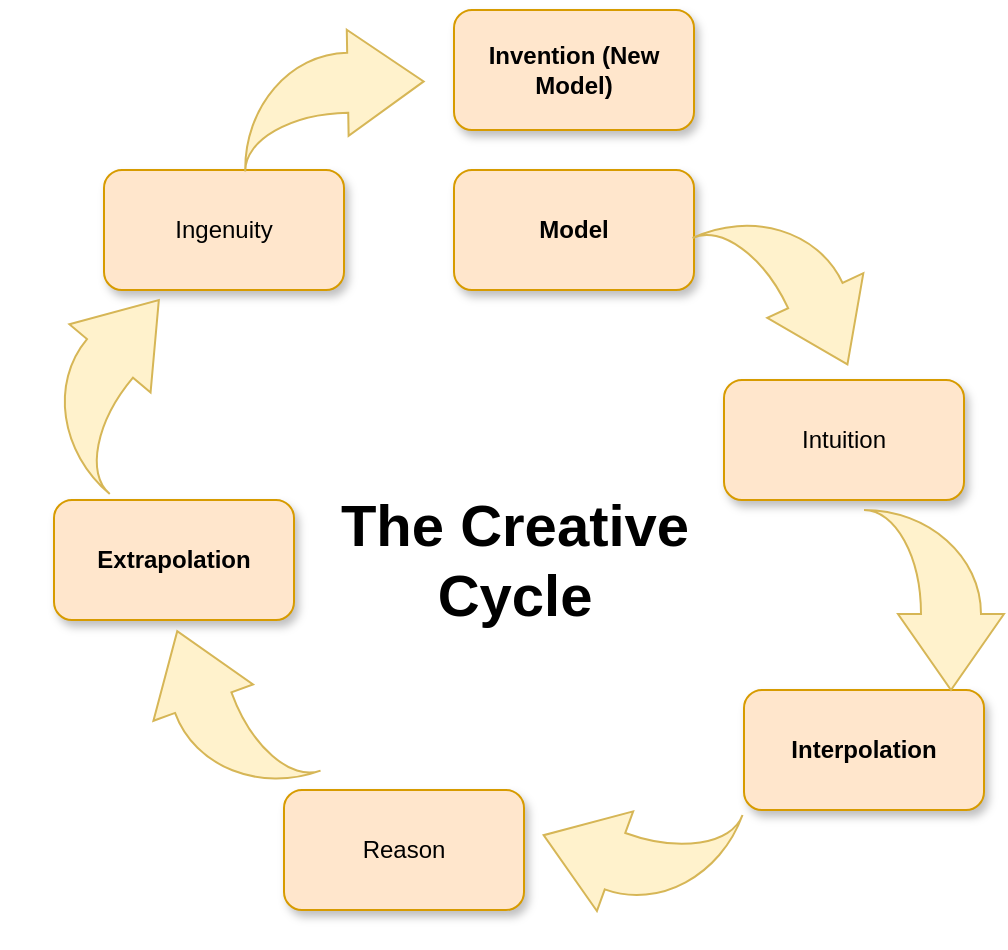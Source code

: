 <mxfile version="13.1.5" type="github">
  <diagram id="23cd3d57-70d3-aa07-4344-c8512c3c706a" name="Page-1">
    <mxGraphModel dx="817" dy="447" grid="1" gridSize="10" guides="1" tooltips="1" connect="1" arrows="1" fold="1" page="1" pageScale="1" pageWidth="850" pageHeight="1100" background="#ffffff" math="0" shadow="0">
      <root>
        <mxCell id="0" />
        <mxCell id="1" parent="0" />
        <mxCell id="2" value="&lt;b&gt;Invention (New Model)&lt;/b&gt;" style="rounded=1;whiteSpace=wrap;html=1;shadow=1;strokeColor=#d79b00;fillColor=#ffe6cc;align=center;" parent="1" vertex="1">
          <mxGeometry x="315" y="60" width="120" height="60" as="geometry" />
        </mxCell>
        <mxCell id="3" value="&lt;b&gt;Model&lt;/b&gt;" style="rounded=1;whiteSpace=wrap;html=1;shadow=1;strokeColor=#d79b00;fillColor=#ffe6cc;align=center;" parent="1" vertex="1">
          <mxGeometry x="315" y="140" width="120" height="60" as="geometry" />
        </mxCell>
        <mxCell id="4" value="Intuition" style="rounded=1;whiteSpace=wrap;html=1;shadow=1;strokeColor=#d79b00;fillColor=#ffe6cc;align=center;" parent="1" vertex="1">
          <mxGeometry x="450" y="245" width="120" height="60" as="geometry" />
        </mxCell>
        <mxCell id="5" value="&lt;b&gt;Interpolation&lt;/b&gt;" style="rounded=1;whiteSpace=wrap;html=1;shadow=1;strokeColor=#d79b00;fillColor=#ffe6cc;align=center;" parent="1" vertex="1">
          <mxGeometry x="460" y="400" width="120" height="60" as="geometry" />
        </mxCell>
        <mxCell id="6" value="Reason" style="rounded=1;whiteSpace=wrap;html=1;shadow=1;strokeColor=#d79b00;fillColor=#ffe6cc;align=center;" parent="1" vertex="1">
          <mxGeometry x="230" y="450" width="120" height="60" as="geometry" />
        </mxCell>
        <mxCell id="7" value="&lt;b&gt;Extrapolation&lt;/b&gt;" style="rounded=1;whiteSpace=wrap;html=1;shadow=1;strokeColor=#d79b00;fillColor=#ffe6cc;align=center;" parent="1" vertex="1">
          <mxGeometry x="115" y="305" width="120" height="60" as="geometry" />
        </mxCell>
        <mxCell id="8" value="Ingenuity" style="rounded=1;whiteSpace=wrap;html=1;shadow=1;strokeColor=#d79b00;fillColor=#ffe6cc;align=center;" parent="1" vertex="1">
          <mxGeometry x="140" y="140" width="120" height="60" as="geometry" />
        </mxCell>
        <mxCell id="14" value="" style="html=1;shadow=0;dashed=0;align=center;verticalAlign=middle;shape=mxgraph.arrows2.jumpInArrow;dy=15;dx=38;arrowHead=53;strokeColor=#d6b656;fillColor=#fff2cc;rotation=90;" parent="1" vertex="1">
          <mxGeometry x="510" y="320" width="90" height="70" as="geometry" />
        </mxCell>
        <mxCell id="16" value="" style="html=1;shadow=0;dashed=0;align=center;verticalAlign=middle;shape=mxgraph.arrows2.jumpInArrow;dy=15;dx=38;arrowHead=53;strokeColor=#d6b656;fillColor=#fff2cc;rotation=-110;" parent="1" vertex="1">
          <mxGeometry x="155" y="375" width="90" height="70" as="geometry" />
        </mxCell>
        <mxCell id="17" value="" style="html=1;shadow=0;dashed=0;align=center;verticalAlign=middle;shape=mxgraph.arrows2.jumpInArrow;dy=15;dx=38;arrowHead=53;strokeColor=#d6b656;fillColor=#fff2cc;rotation=-160;" parent="1" vertex="1">
          <mxGeometry x="360" y="445" width="90" height="70" as="geometry" />
        </mxCell>
        <mxCell id="18" value="" style="html=1;shadow=0;dashed=0;align=center;verticalAlign=middle;shape=mxgraph.arrows2.jumpInArrow;dy=15;dx=38;arrowHead=53;strokeColor=#d6b656;fillColor=#fff2cc;rotation=65;" parent="1" vertex="1">
          <mxGeometry x="440" y="165" width="90" height="70" as="geometry" />
        </mxCell>
        <mxCell id="19" value="" style="html=1;shadow=0;dashed=0;align=center;verticalAlign=middle;shape=mxgraph.arrows2.jumpInArrow;dy=15;dx=38;arrowHead=53;strokeColor=#d6b656;fillColor=#fff2cc;rotation=-50;" parent="1" vertex="1">
          <mxGeometry x="100" y="210" width="90" height="70" as="geometry" />
        </mxCell>
        <mxCell id="20" value="" style="html=1;shadow=0;dashed=0;align=center;verticalAlign=middle;shape=mxgraph.arrows2.jumpInArrow;dy=15;dx=38;arrowHead=53;strokeColor=#d6b656;fillColor=#fff2cc;rotation=-1;" parent="1" vertex="1">
          <mxGeometry x="210" y="70" width="90" height="70" as="geometry" />
        </mxCell>
        <mxCell id="bChAQrl60gi_PEvVmRCo-20" value="&lt;font style=&quot;font-size: 29px&quot;&gt;&lt;b&gt;The Creative&lt;br&gt;Cycle&lt;br&gt;&lt;/b&gt;&lt;/font&gt;" style="text;html=1;align=center;verticalAlign=middle;resizable=0;points=[];autosize=1;" parent="1" vertex="1">
          <mxGeometry x="250" y="315" width="190" height="40" as="geometry" />
        </mxCell>
      </root>
    </mxGraphModel>
  </diagram>
</mxfile>
